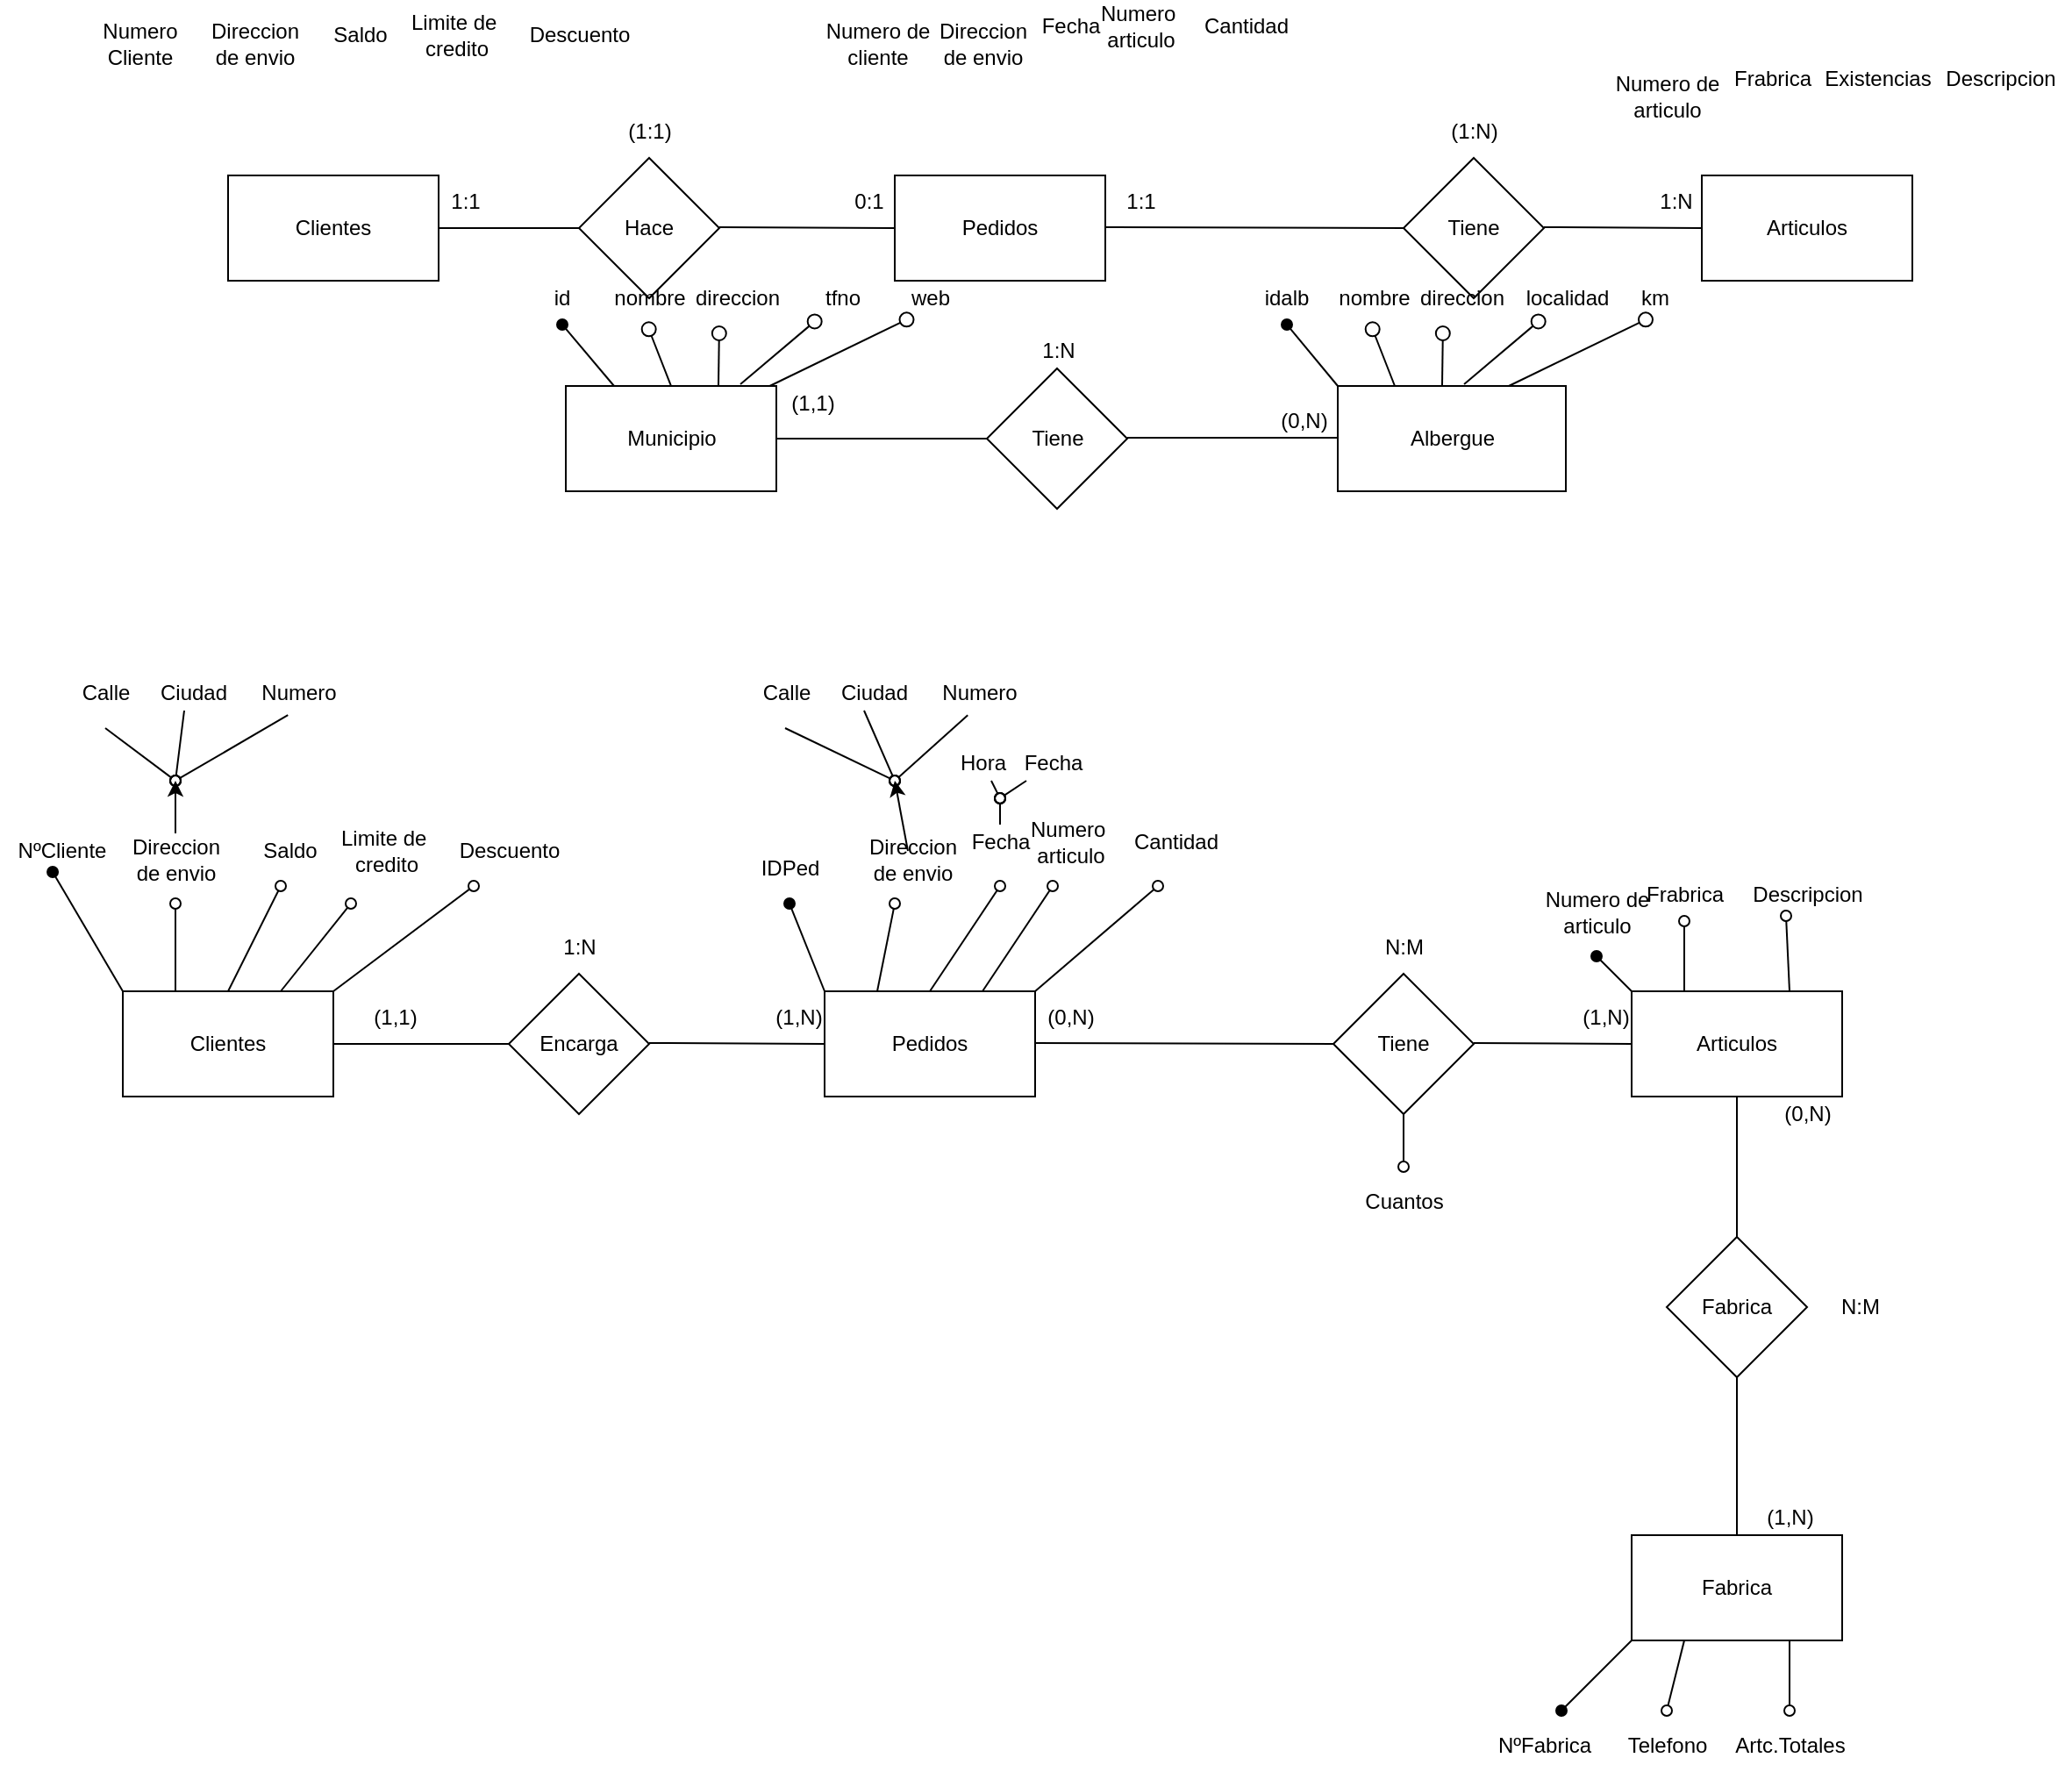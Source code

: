 <mxfile version="19.0.2" type="device"><diagram id="R2lEEEUBdFMjLlhIrx00" name="Page-1"><mxGraphModel dx="2035" dy="721" grid="1" gridSize="10" guides="1" tooltips="1" connect="1" arrows="1" fold="1" page="1" pageScale="1" pageWidth="850" pageHeight="1100" math="0" shadow="0" extFonts="Permanent Marker^https://fonts.googleapis.com/css?family=Permanent+Marker"><root><mxCell id="0"/><mxCell id="1" parent="0"/><mxCell id="CLUDaY6vjubGOetR0Ruy-1" value="Clientes" style="rounded=0;whiteSpace=wrap;html=1;" parent="1" vertex="1"><mxGeometry x="-380" y="115" width="120" height="60" as="geometry"/></mxCell><mxCell id="CLUDaY6vjubGOetR0Ruy-3" value="Articulos" style="rounded=0;whiteSpace=wrap;html=1;" parent="1" vertex="1"><mxGeometry x="460" y="115" width="120" height="60" as="geometry"/></mxCell><mxCell id="CLUDaY6vjubGOetR0Ruy-4" value="Pedidos" style="rounded=0;whiteSpace=wrap;html=1;" parent="1" vertex="1"><mxGeometry y="115" width="120" height="60" as="geometry"/></mxCell><mxCell id="CLUDaY6vjubGOetR0Ruy-5" value="Numero Cliente&lt;br&gt;" style="text;html=1;strokeColor=none;fillColor=none;align=center;verticalAlign=middle;whiteSpace=wrap;rounded=0;" parent="1" vertex="1"><mxGeometry x="-460" y="25" width="60" height="30" as="geometry"/></mxCell><mxCell id="CLUDaY6vjubGOetR0Ruy-6" value="Direccion&lt;br&gt;de envio" style="text;html=1;align=center;verticalAlign=middle;resizable=0;points=[];autosize=1;strokeColor=none;fillColor=none;" parent="1" vertex="1"><mxGeometry x="-400" y="25" width="70" height="30" as="geometry"/></mxCell><mxCell id="CLUDaY6vjubGOetR0Ruy-7" value="Saldo" style="text;html=1;align=center;verticalAlign=middle;resizable=0;points=[];autosize=1;strokeColor=none;fillColor=none;" parent="1" vertex="1"><mxGeometry x="-330" y="25" width="50" height="20" as="geometry"/></mxCell><mxCell id="CLUDaY6vjubGOetR0Ruy-10" value="Limite de&amp;nbsp;&lt;br&gt;credito" style="text;html=1;align=center;verticalAlign=middle;resizable=0;points=[];autosize=1;strokeColor=none;fillColor=none;" parent="1" vertex="1"><mxGeometry x="-285" y="20" width="70" height="30" as="geometry"/></mxCell><mxCell id="CLUDaY6vjubGOetR0Ruy-11" value="Descuento" style="text;html=1;align=center;verticalAlign=middle;resizable=0;points=[];autosize=1;strokeColor=none;fillColor=none;" parent="1" vertex="1"><mxGeometry x="-215" y="25" width="70" height="20" as="geometry"/></mxCell><mxCell id="CLUDaY6vjubGOetR0Ruy-12" value="Numero de&lt;br&gt;articulo" style="text;html=1;align=center;verticalAlign=middle;resizable=0;points=[];autosize=1;strokeColor=none;fillColor=none;" parent="1" vertex="1"><mxGeometry x="405" y="55" width="70" height="30" as="geometry"/></mxCell><mxCell id="CLUDaY6vjubGOetR0Ruy-13" value="Frabrica" style="text;html=1;align=center;verticalAlign=middle;resizable=0;points=[];autosize=1;strokeColor=none;fillColor=none;" parent="1" vertex="1"><mxGeometry x="470" y="50" width="60" height="20" as="geometry"/></mxCell><mxCell id="CLUDaY6vjubGOetR0Ruy-14" value="Existencias" style="text;html=1;align=center;verticalAlign=middle;resizable=0;points=[];autosize=1;strokeColor=none;fillColor=none;" parent="1" vertex="1"><mxGeometry x="520" y="50" width="80" height="20" as="geometry"/></mxCell><mxCell id="CLUDaY6vjubGOetR0Ruy-15" value="Descripcion" style="text;html=1;align=center;verticalAlign=middle;resizable=0;points=[];autosize=1;strokeColor=none;fillColor=none;" parent="1" vertex="1"><mxGeometry x="590" y="50" width="80" height="20" as="geometry"/></mxCell><mxCell id="CLUDaY6vjubGOetR0Ruy-16" value="Numero de&lt;br&gt;cliente" style="text;html=1;align=center;verticalAlign=middle;resizable=0;points=[];autosize=1;strokeColor=none;fillColor=none;" parent="1" vertex="1"><mxGeometry x="-45" y="25" width="70" height="30" as="geometry"/></mxCell><mxCell id="CLUDaY6vjubGOetR0Ruy-17" value="Direccion&lt;br&gt;de envio" style="text;html=1;align=center;verticalAlign=middle;resizable=0;points=[];autosize=1;strokeColor=none;fillColor=none;" parent="1" vertex="1"><mxGeometry x="15" y="25" width="70" height="30" as="geometry"/></mxCell><mxCell id="CLUDaY6vjubGOetR0Ruy-18" value="Fecha" style="text;html=1;align=center;verticalAlign=middle;resizable=0;points=[];autosize=1;strokeColor=none;fillColor=none;" parent="1" vertex="1"><mxGeometry x="75" y="20" width="50" height="20" as="geometry"/></mxCell><mxCell id="CLUDaY6vjubGOetR0Ruy-19" value="Numero&amp;nbsp;&lt;br&gt;articulo" style="text;html=1;align=center;verticalAlign=middle;resizable=0;points=[];autosize=1;strokeColor=none;fillColor=none;" parent="1" vertex="1"><mxGeometry x="110" y="15" width="60" height="30" as="geometry"/></mxCell><mxCell id="CLUDaY6vjubGOetR0Ruy-20" value="Cantidad" style="text;html=1;align=center;verticalAlign=middle;resizable=0;points=[];autosize=1;strokeColor=none;fillColor=none;" parent="1" vertex="1"><mxGeometry x="170" y="20" width="60" height="20" as="geometry"/></mxCell><mxCell id="CLUDaY6vjubGOetR0Ruy-21" value="Hace" style="rhombus;whiteSpace=wrap;html=1;" parent="1" vertex="1"><mxGeometry x="-180" y="105" width="80" height="80" as="geometry"/></mxCell><mxCell id="CLUDaY6vjubGOetR0Ruy-22" value="Tiene" style="rhombus;whiteSpace=wrap;html=1;" parent="1" vertex="1"><mxGeometry x="290" y="105" width="80" height="80" as="geometry"/></mxCell><mxCell id="CLUDaY6vjubGOetR0Ruy-24" value="" style="endArrow=none;html=1;rounded=0;entryX=0;entryY=0.5;entryDx=0;entryDy=0;exitX=1;exitY=0.5;exitDx=0;exitDy=0;" parent="1" source="CLUDaY6vjubGOetR0Ruy-1" target="CLUDaY6vjubGOetR0Ruy-21" edge="1"><mxGeometry width="50" height="50" relative="1" as="geometry"><mxPoint x="-260" y="150" as="sourcePoint"/><mxPoint x="-210" y="100" as="targetPoint"/></mxGeometry></mxCell><mxCell id="CLUDaY6vjubGOetR0Ruy-25" value="" style="endArrow=none;html=1;rounded=0;entryX=0;entryY=0.5;entryDx=0;entryDy=0;exitX=1;exitY=0.5;exitDx=0;exitDy=0;" parent="1" target="CLUDaY6vjubGOetR0Ruy-4" edge="1"><mxGeometry width="50" height="50" relative="1" as="geometry"><mxPoint x="-100" y="144.5" as="sourcePoint"/><mxPoint x="-20" y="144.5" as="targetPoint"/></mxGeometry></mxCell><mxCell id="CLUDaY6vjubGOetR0Ruy-26" value="" style="endArrow=none;html=1;rounded=0;entryX=0;entryY=0.5;entryDx=0;entryDy=0;exitX=1;exitY=0.5;exitDx=0;exitDy=0;" parent="1" target="CLUDaY6vjubGOetR0Ruy-22" edge="1"><mxGeometry width="50" height="50" relative="1" as="geometry"><mxPoint x="120" y="144.5" as="sourcePoint"/><mxPoint x="200" y="144.5" as="targetPoint"/></mxGeometry></mxCell><mxCell id="CLUDaY6vjubGOetR0Ruy-27" value="" style="endArrow=none;html=1;rounded=0;entryX=0;entryY=0.5;entryDx=0;entryDy=0;exitX=1;exitY=0.5;exitDx=0;exitDy=0;" parent="1" target="CLUDaY6vjubGOetR0Ruy-3" edge="1"><mxGeometry width="50" height="50" relative="1" as="geometry"><mxPoint x="370" y="144.5" as="sourcePoint"/><mxPoint x="450" y="144.5" as="targetPoint"/></mxGeometry></mxCell><mxCell id="CLUDaY6vjubGOetR0Ruy-29" value="0:1" style="text;html=1;align=center;verticalAlign=middle;resizable=0;points=[];autosize=1;strokeColor=none;fillColor=none;" parent="1" vertex="1"><mxGeometry x="-30" y="120" width="30" height="20" as="geometry"/></mxCell><mxCell id="CLUDaY6vjubGOetR0Ruy-30" value="1:1" style="text;html=1;align=center;verticalAlign=middle;resizable=0;points=[];autosize=1;strokeColor=none;fillColor=none;" parent="1" vertex="1"><mxGeometry x="-260" y="120" width="30" height="20" as="geometry"/></mxCell><mxCell id="CLUDaY6vjubGOetR0Ruy-31" value="1:N" style="text;html=1;align=center;verticalAlign=middle;resizable=0;points=[];autosize=1;strokeColor=none;fillColor=none;" parent="1" vertex="1"><mxGeometry x="430" y="120" width="30" height="20" as="geometry"/></mxCell><mxCell id="CLUDaY6vjubGOetR0Ruy-32" value="1:1" style="text;html=1;align=center;verticalAlign=middle;resizable=0;points=[];autosize=1;strokeColor=none;fillColor=none;" parent="1" vertex="1"><mxGeometry x="125" y="120" width="30" height="20" as="geometry"/></mxCell><mxCell id="CLUDaY6vjubGOetR0Ruy-33" value="(1:1)" style="text;html=1;align=center;verticalAlign=middle;resizable=0;points=[];autosize=1;strokeColor=none;fillColor=none;" parent="1" vertex="1"><mxGeometry x="-160" y="80" width="40" height="20" as="geometry"/></mxCell><mxCell id="CLUDaY6vjubGOetR0Ruy-34" value="(1:N)" style="text;html=1;align=center;verticalAlign=middle;resizable=0;points=[];autosize=1;strokeColor=none;fillColor=none;" parent="1" vertex="1"><mxGeometry x="310" y="80" width="40" height="20" as="geometry"/></mxCell><mxCell id="CLUDaY6vjubGOetR0Ruy-44" style="rounded=0;orthogonalLoop=1;jettySize=auto;html=1;exitX=0;exitY=0;exitDx=0;exitDy=0;entryX=0.525;entryY=1.25;entryDx=0;entryDy=0;entryPerimeter=0;endArrow=oval;endFill=1;" parent="1" source="CLUDaY6vjubGOetR0Ruy-35" target="CLUDaY6vjubGOetR0Ruy-36" edge="1"><mxGeometry relative="1" as="geometry"/></mxCell><mxCell id="CLUDaY6vjubGOetR0Ruy-45" style="edgeStyle=none;rounded=0;orthogonalLoop=1;jettySize=auto;html=1;exitX=0.25;exitY=0;exitDx=0;exitDy=0;entryX=0.467;entryY=1.15;entryDx=0;entryDy=0;entryPerimeter=0;endArrow=circle;endFill=0;endSize=3;" parent="1" source="CLUDaY6vjubGOetR0Ruy-35" target="CLUDaY6vjubGOetR0Ruy-37" edge="1"><mxGeometry relative="1" as="geometry"/></mxCell><mxCell id="CLUDaY6vjubGOetR0Ruy-35" value="Albergue" style="rounded=0;whiteSpace=wrap;html=1;" parent="1" vertex="1"><mxGeometry x="252.5" y="235" width="130" height="60" as="geometry"/></mxCell><mxCell id="CLUDaY6vjubGOetR0Ruy-36" value="idalb" style="text;html=1;align=center;verticalAlign=middle;resizable=0;points=[];autosize=1;strokeColor=none;fillColor=none;" parent="1" vertex="1"><mxGeometry x="202.5" y="175" width="40" height="20" as="geometry"/></mxCell><mxCell id="CLUDaY6vjubGOetR0Ruy-37" value="nombre" style="text;html=1;align=center;verticalAlign=middle;resizable=0;points=[];autosize=1;strokeColor=none;fillColor=none;" parent="1" vertex="1"><mxGeometry x="242.5" y="175" width="60" height="20" as="geometry"/></mxCell><mxCell id="CLUDaY6vjubGOetR0Ruy-38" value="direccion" style="text;html=1;align=center;verticalAlign=middle;resizable=0;points=[];autosize=1;strokeColor=none;fillColor=none;" parent="1" vertex="1"><mxGeometry x="292.5" y="175" width="60" height="20" as="geometry"/></mxCell><mxCell id="CLUDaY6vjubGOetR0Ruy-39" value="localidad" style="text;html=1;align=center;verticalAlign=middle;resizable=0;points=[];autosize=1;strokeColor=none;fillColor=none;" parent="1" vertex="1"><mxGeometry x="352.5" y="175" width="60" height="20" as="geometry"/></mxCell><mxCell id="CLUDaY6vjubGOetR0Ruy-40" value="km" style="text;html=1;align=center;verticalAlign=middle;resizable=0;points=[];autosize=1;strokeColor=none;fillColor=none;" parent="1" vertex="1"><mxGeometry x="417.5" y="175" width="30" height="20" as="geometry"/></mxCell><mxCell id="CLUDaY6vjubGOetR0Ruy-46" style="edgeStyle=none;rounded=0;orthogonalLoop=1;jettySize=auto;html=1;entryX=0.333;entryY=1.25;entryDx=0;entryDy=0;entryPerimeter=0;endArrow=circle;endFill=0;endSize=3;" parent="1" target="CLUDaY6vjubGOetR0Ruy-38" edge="1"><mxGeometry relative="1" as="geometry"><mxPoint x="312" y="235" as="sourcePoint"/><mxPoint x="280.52" y="208" as="targetPoint"/></mxGeometry></mxCell><mxCell id="CLUDaY6vjubGOetR0Ruy-47" style="edgeStyle=none;rounded=0;orthogonalLoop=1;jettySize=auto;html=1;exitX=0.554;exitY=-0.017;exitDx=0;exitDy=0;endArrow=circle;endFill=0;endSize=3;exitPerimeter=0;" parent="1" source="CLUDaY6vjubGOetR0Ruy-35" target="CLUDaY6vjubGOetR0Ruy-39" edge="1"><mxGeometry relative="1" as="geometry"><mxPoint x="315" y="265" as="sourcePoint"/><mxPoint x="290.52" y="218" as="targetPoint"/><Array as="points"/></mxGeometry></mxCell><mxCell id="CLUDaY6vjubGOetR0Ruy-48" style="edgeStyle=none;rounded=0;orthogonalLoop=1;jettySize=auto;html=1;exitX=0.75;exitY=0;exitDx=0;exitDy=0;entryX=0.467;entryY=1.15;entryDx=0;entryDy=0;entryPerimeter=0;endArrow=circle;endFill=0;endSize=3;" parent="1" source="CLUDaY6vjubGOetR0Ruy-35" edge="1"><mxGeometry relative="1" as="geometry"><mxPoint x="456.98" y="242" as="sourcePoint"/><mxPoint x="432.5" y="195" as="targetPoint"/></mxGeometry></mxCell><mxCell id="CLUDaY6vjubGOetR0Ruy-49" value="Municipio" style="rounded=0;whiteSpace=wrap;html=1;" parent="1" vertex="1"><mxGeometry x="-187.5" y="235" width="120" height="60" as="geometry"/></mxCell><mxCell id="CLUDaY6vjubGOetR0Ruy-50" value="Tiene" style="rhombus;whiteSpace=wrap;html=1;" parent="1" vertex="1"><mxGeometry x="52.5" y="225" width="80" height="80" as="geometry"/></mxCell><mxCell id="CLUDaY6vjubGOetR0Ruy-51" value="" style="endArrow=none;html=1;rounded=0;endSize=3;entryX=0;entryY=0.5;entryDx=0;entryDy=0;" parent="1" target="CLUDaY6vjubGOetR0Ruy-50" edge="1"><mxGeometry width="50" height="50" relative="1" as="geometry"><mxPoint x="-67.5" y="265" as="sourcePoint"/><mxPoint x="-17.5" y="215" as="targetPoint"/></mxGeometry></mxCell><mxCell id="CLUDaY6vjubGOetR0Ruy-52" value="" style="endArrow=none;html=1;rounded=0;endSize=3;entryX=0;entryY=0.5;entryDx=0;entryDy=0;" parent="1" edge="1"><mxGeometry width="50" height="50" relative="1" as="geometry"><mxPoint x="132.5" y="264.5" as="sourcePoint"/><mxPoint x="252.5" y="264.5" as="targetPoint"/></mxGeometry></mxCell><mxCell id="CLUDaY6vjubGOetR0Ruy-53" value="(1,1)" style="text;html=1;align=center;verticalAlign=middle;resizable=0;points=[];autosize=1;strokeColor=none;fillColor=none;" parent="1" vertex="1"><mxGeometry x="-67.5" y="235" width="40" height="20" as="geometry"/></mxCell><mxCell id="CLUDaY6vjubGOetR0Ruy-54" value="(0,N)" style="text;html=1;align=center;verticalAlign=middle;resizable=0;points=[];autosize=1;strokeColor=none;fillColor=none;" parent="1" vertex="1"><mxGeometry x="212.5" y="245" width="40" height="20" as="geometry"/></mxCell><mxCell id="CLUDaY6vjubGOetR0Ruy-55" value="1:N" style="text;html=1;align=center;verticalAlign=middle;resizable=0;points=[];autosize=1;strokeColor=none;fillColor=none;" parent="1" vertex="1"><mxGeometry x="77.5" y="205" width="30" height="20" as="geometry"/></mxCell><mxCell id="CLUDaY6vjubGOetR0Ruy-56" style="rounded=0;orthogonalLoop=1;jettySize=auto;html=1;exitX=0;exitY=0;exitDx=0;exitDy=0;entryX=0.525;entryY=1.25;entryDx=0;entryDy=0;entryPerimeter=0;endArrow=oval;endFill=1;" parent="1" target="CLUDaY6vjubGOetR0Ruy-58" edge="1"><mxGeometry relative="1" as="geometry"><mxPoint x="-160" y="235" as="sourcePoint"/></mxGeometry></mxCell><mxCell id="CLUDaY6vjubGOetR0Ruy-57" style="edgeStyle=none;rounded=0;orthogonalLoop=1;jettySize=auto;html=1;exitX=0.25;exitY=0;exitDx=0;exitDy=0;entryX=0.467;entryY=1.15;entryDx=0;entryDy=0;entryPerimeter=0;endArrow=circle;endFill=0;endSize=3;" parent="1" target="CLUDaY6vjubGOetR0Ruy-59" edge="1"><mxGeometry relative="1" as="geometry"><mxPoint x="-127.5" y="235" as="sourcePoint"/></mxGeometry></mxCell><mxCell id="CLUDaY6vjubGOetR0Ruy-58" value="id" style="text;html=1;align=center;verticalAlign=middle;resizable=0;points=[];autosize=1;strokeColor=none;fillColor=none;" parent="1" vertex="1"><mxGeometry x="-200" y="175" width="20" height="20" as="geometry"/></mxCell><mxCell id="CLUDaY6vjubGOetR0Ruy-59" value="nombre" style="text;html=1;align=center;verticalAlign=middle;resizable=0;points=[];autosize=1;strokeColor=none;fillColor=none;" parent="1" vertex="1"><mxGeometry x="-170" y="175" width="60" height="20" as="geometry"/></mxCell><mxCell id="CLUDaY6vjubGOetR0Ruy-60" value="direccion" style="text;html=1;align=center;verticalAlign=middle;resizable=0;points=[];autosize=1;strokeColor=none;fillColor=none;" parent="1" vertex="1"><mxGeometry x="-120" y="175" width="60" height="20" as="geometry"/></mxCell><mxCell id="CLUDaY6vjubGOetR0Ruy-61" value="tfno" style="text;html=1;align=center;verticalAlign=middle;resizable=0;points=[];autosize=1;strokeColor=none;fillColor=none;" parent="1" vertex="1"><mxGeometry x="-50" y="175" width="40" height="20" as="geometry"/></mxCell><mxCell id="CLUDaY6vjubGOetR0Ruy-62" value="web" style="text;html=1;align=center;verticalAlign=middle;resizable=0;points=[];autosize=1;strokeColor=none;fillColor=none;" parent="1" vertex="1"><mxGeometry y="175" width="40" height="20" as="geometry"/></mxCell><mxCell id="CLUDaY6vjubGOetR0Ruy-63" style="edgeStyle=none;rounded=0;orthogonalLoop=1;jettySize=auto;html=1;entryX=0.333;entryY=1.25;entryDx=0;entryDy=0;entryPerimeter=0;endArrow=circle;endFill=0;endSize=3;" parent="1" target="CLUDaY6vjubGOetR0Ruy-60" edge="1"><mxGeometry relative="1" as="geometry"><mxPoint x="-100.5" y="235" as="sourcePoint"/><mxPoint x="-131.98" y="208" as="targetPoint"/></mxGeometry></mxCell><mxCell id="CLUDaY6vjubGOetR0Ruy-64" style="edgeStyle=none;rounded=0;orthogonalLoop=1;jettySize=auto;html=1;exitX=0.554;exitY=-0.017;exitDx=0;exitDy=0;endArrow=circle;endFill=0;endSize=3;exitPerimeter=0;" parent="1" target="CLUDaY6vjubGOetR0Ruy-61" edge="1"><mxGeometry relative="1" as="geometry"><mxPoint x="-87.98" y="233.98" as="sourcePoint"/><mxPoint x="-121.98" y="218" as="targetPoint"/><Array as="points"/></mxGeometry></mxCell><mxCell id="CLUDaY6vjubGOetR0Ruy-65" style="edgeStyle=none;rounded=0;orthogonalLoop=1;jettySize=auto;html=1;exitX=0.75;exitY=0;exitDx=0;exitDy=0;entryX=0.467;entryY=1.15;entryDx=0;entryDy=0;entryPerimeter=0;endArrow=circle;endFill=0;endSize=3;" parent="1" edge="1"><mxGeometry relative="1" as="geometry"><mxPoint x="-71.25" y="235" as="sourcePoint"/><mxPoint x="11.25" y="195" as="targetPoint"/></mxGeometry></mxCell><mxCell id="JubL9_KMRuXyBK4gEiq5-58" style="rounded=0;orthogonalLoop=1;jettySize=auto;html=1;exitX=0;exitY=0;exitDx=0;exitDy=0;entryX=0.429;entryY=1.1;entryDx=0;entryDy=0;entryPerimeter=0;endArrow=oval;endFill=1;" edge="1" parent="1" source="JubL9_KMRuXyBK4gEiq5-29" target="JubL9_KMRuXyBK4gEiq5-56"><mxGeometry relative="1" as="geometry"/></mxCell><mxCell id="JubL9_KMRuXyBK4gEiq5-60" style="edgeStyle=none;rounded=0;orthogonalLoop=1;jettySize=auto;html=1;exitX=0.25;exitY=0;exitDx=0;exitDy=0;endArrow=oval;endFill=0;" edge="1" parent="1" source="JubL9_KMRuXyBK4gEiq5-29"><mxGeometry relative="1" as="geometry"><mxPoint x="-410" y="530" as="targetPoint"/></mxGeometry></mxCell><mxCell id="JubL9_KMRuXyBK4gEiq5-62" style="edgeStyle=none;rounded=0;orthogonalLoop=1;jettySize=auto;html=1;endArrow=oval;endFill=0;exitX=0.5;exitY=0;exitDx=0;exitDy=0;" edge="1" parent="1" source="JubL9_KMRuXyBK4gEiq5-29"><mxGeometry relative="1" as="geometry"><mxPoint x="-350" y="520" as="targetPoint"/><mxPoint x="-380" y="570" as="sourcePoint"/></mxGeometry></mxCell><mxCell id="JubL9_KMRuXyBK4gEiq5-64" style="edgeStyle=none;rounded=0;orthogonalLoop=1;jettySize=auto;html=1;exitX=0.75;exitY=0;exitDx=0;exitDy=0;endArrow=oval;endFill=0;" edge="1" parent="1" source="JubL9_KMRuXyBK4gEiq5-29"><mxGeometry relative="1" as="geometry"><mxPoint x="-310" y="530" as="targetPoint"/></mxGeometry></mxCell><mxCell id="JubL9_KMRuXyBK4gEiq5-65" style="edgeStyle=none;rounded=0;orthogonalLoop=1;jettySize=auto;html=1;exitX=1;exitY=0;exitDx=0;exitDy=0;endArrow=oval;endFill=0;" edge="1" parent="1" source="JubL9_KMRuXyBK4gEiq5-29"><mxGeometry relative="1" as="geometry"><mxPoint x="-240" y="520" as="targetPoint"/></mxGeometry></mxCell><mxCell id="JubL9_KMRuXyBK4gEiq5-29" value="Clientes" style="rounded=0;whiteSpace=wrap;html=1;" vertex="1" parent="1"><mxGeometry x="-440" y="580" width="120" height="60" as="geometry"/></mxCell><mxCell id="JubL9_KMRuXyBK4gEiq5-71" style="edgeStyle=none;rounded=0;orthogonalLoop=1;jettySize=auto;html=1;exitX=0.25;exitY=0;exitDx=0;exitDy=0;endArrow=oval;endFill=0;" edge="1" parent="1" source="JubL9_KMRuXyBK4gEiq5-30"><mxGeometry relative="1" as="geometry"><mxPoint x="450" y="540" as="targetPoint"/></mxGeometry></mxCell><mxCell id="JubL9_KMRuXyBK4gEiq5-72" style="edgeStyle=none;rounded=0;orthogonalLoop=1;jettySize=auto;html=1;exitX=0.75;exitY=0;exitDx=0;exitDy=0;endArrow=oval;endFill=0;entryX=0.35;entryY=1.1;entryDx=0;entryDy=0;entryPerimeter=0;" edge="1" parent="1" source="JubL9_KMRuXyBK4gEiq5-30" target="JubL9_KMRuXyBK4gEiq5-38"><mxGeometry relative="1" as="geometry"><mxPoint x="510" y="550" as="targetPoint"/></mxGeometry></mxCell><mxCell id="JubL9_KMRuXyBK4gEiq5-73" style="edgeStyle=none;rounded=0;orthogonalLoop=1;jettySize=auto;html=1;exitX=0;exitY=0;exitDx=0;exitDy=0;endArrow=oval;endFill=1;" edge="1" parent="1" source="JubL9_KMRuXyBK4gEiq5-30"><mxGeometry relative="1" as="geometry"><mxPoint x="400" y="560" as="targetPoint"/></mxGeometry></mxCell><mxCell id="JubL9_KMRuXyBK4gEiq5-30" value="Articulos" style="rounded=0;whiteSpace=wrap;html=1;" vertex="1" parent="1"><mxGeometry x="420" y="580" width="120" height="60" as="geometry"/></mxCell><mxCell id="JubL9_KMRuXyBK4gEiq5-67" style="edgeStyle=none;rounded=0;orthogonalLoop=1;jettySize=auto;html=1;exitX=0.25;exitY=0;exitDx=0;exitDy=0;endArrow=oval;endFill=0;" edge="1" parent="1" source="JubL9_KMRuXyBK4gEiq5-31"><mxGeometry relative="1" as="geometry"><mxPoint y="530" as="targetPoint"/></mxGeometry></mxCell><mxCell id="JubL9_KMRuXyBK4gEiq5-68" style="edgeStyle=none;rounded=0;orthogonalLoop=1;jettySize=auto;html=1;exitX=0.5;exitY=0;exitDx=0;exitDy=0;endArrow=oval;endFill=0;" edge="1" parent="1" source="JubL9_KMRuXyBK4gEiq5-31"><mxGeometry relative="1" as="geometry"><mxPoint x="60" y="520" as="targetPoint"/></mxGeometry></mxCell><mxCell id="JubL9_KMRuXyBK4gEiq5-69" style="edgeStyle=none;rounded=0;orthogonalLoop=1;jettySize=auto;html=1;exitX=0.75;exitY=0;exitDx=0;exitDy=0;endArrow=oval;endFill=0;" edge="1" parent="1" source="JubL9_KMRuXyBK4gEiq5-31"><mxGeometry relative="1" as="geometry"><mxPoint x="90" y="520" as="targetPoint"/></mxGeometry></mxCell><mxCell id="JubL9_KMRuXyBK4gEiq5-70" style="edgeStyle=none;rounded=0;orthogonalLoop=1;jettySize=auto;html=1;exitX=1;exitY=0;exitDx=0;exitDy=0;endArrow=oval;endFill=0;" edge="1" parent="1" source="JubL9_KMRuXyBK4gEiq5-31"><mxGeometry relative="1" as="geometry"><mxPoint x="150" y="520" as="targetPoint"/></mxGeometry></mxCell><mxCell id="JubL9_KMRuXyBK4gEiq5-118" style="edgeStyle=none;rounded=0;orthogonalLoop=1;jettySize=auto;html=1;exitX=0;exitY=0;exitDx=0;exitDy=0;startArrow=none;startFill=0;endArrow=oval;endFill=1;" edge="1" parent="1" source="JubL9_KMRuXyBK4gEiq5-31"><mxGeometry relative="1" as="geometry"><mxPoint x="-60" y="530" as="targetPoint"/></mxGeometry></mxCell><mxCell id="JubL9_KMRuXyBK4gEiq5-31" value="Pedidos" style="rounded=0;whiteSpace=wrap;html=1;" vertex="1" parent="1"><mxGeometry x="-40" y="580" width="120" height="60" as="geometry"/></mxCell><mxCell id="JubL9_KMRuXyBK4gEiq5-77" style="edgeStyle=none;rounded=0;orthogonalLoop=1;jettySize=auto;html=1;endArrow=classic;endFill=1;" edge="1" parent="1" source="JubL9_KMRuXyBK4gEiq5-32"><mxGeometry relative="1" as="geometry"><mxPoint x="-410" y="460" as="targetPoint"/></mxGeometry></mxCell><mxCell id="JubL9_KMRuXyBK4gEiq5-32" value="Direccion&lt;br&gt;de envio" style="text;html=1;align=center;verticalAlign=middle;resizable=0;points=[];autosize=1;strokeColor=none;fillColor=none;" vertex="1" parent="1"><mxGeometry x="-445" y="490" width="70" height="30" as="geometry"/></mxCell><mxCell id="JubL9_KMRuXyBK4gEiq5-33" value="Saldo" style="text;html=1;align=center;verticalAlign=middle;resizable=0;points=[];autosize=1;strokeColor=none;fillColor=none;" vertex="1" parent="1"><mxGeometry x="-370" y="490" width="50" height="20" as="geometry"/></mxCell><mxCell id="JubL9_KMRuXyBK4gEiq5-34" value="Limite de&amp;nbsp;&lt;br&gt;credito" style="text;html=1;align=center;verticalAlign=middle;resizable=0;points=[];autosize=1;strokeColor=none;fillColor=none;" vertex="1" parent="1"><mxGeometry x="-325" y="485" width="70" height="30" as="geometry"/></mxCell><mxCell id="JubL9_KMRuXyBK4gEiq5-35" value="Descuento" style="text;html=1;align=center;verticalAlign=middle;resizable=0;points=[];autosize=1;strokeColor=none;fillColor=none;" vertex="1" parent="1"><mxGeometry x="-255" y="490" width="70" height="20" as="geometry"/></mxCell><mxCell id="JubL9_KMRuXyBK4gEiq5-36" value="Numero de&lt;br&gt;articulo" style="text;html=1;align=center;verticalAlign=middle;resizable=0;points=[];autosize=1;strokeColor=none;fillColor=none;" vertex="1" parent="1"><mxGeometry x="365" y="520" width="70" height="30" as="geometry"/></mxCell><mxCell id="JubL9_KMRuXyBK4gEiq5-37" value="Frabrica" style="text;html=1;align=center;verticalAlign=middle;resizable=0;points=[];autosize=1;strokeColor=none;fillColor=none;" vertex="1" parent="1"><mxGeometry x="420" y="515" width="60" height="20" as="geometry"/></mxCell><mxCell id="JubL9_KMRuXyBK4gEiq5-38" value="Descripcion" style="text;html=1;align=center;verticalAlign=middle;resizable=0;points=[];autosize=1;strokeColor=none;fillColor=none;" vertex="1" parent="1"><mxGeometry x="480" y="515" width="80" height="20" as="geometry"/></mxCell><mxCell id="JubL9_KMRuXyBK4gEiq5-40" value="Direccion&lt;br&gt;de envio" style="text;html=1;align=center;verticalAlign=middle;resizable=0;points=[];autosize=1;strokeColor=none;fillColor=none;" vertex="1" parent="1"><mxGeometry x="-25" y="490" width="70" height="30" as="geometry"/></mxCell><mxCell id="JubL9_KMRuXyBK4gEiq5-111" style="edgeStyle=none;rounded=0;orthogonalLoop=1;jettySize=auto;html=1;startArrow=none;startFill=0;endArrow=oval;endFill=0;" edge="1" parent="1" source="JubL9_KMRuXyBK4gEiq5-41"><mxGeometry relative="1" as="geometry"><mxPoint x="60" y="470" as="targetPoint"/></mxGeometry></mxCell><mxCell id="JubL9_KMRuXyBK4gEiq5-41" value="Fecha" style="text;html=1;align=center;verticalAlign=middle;resizable=0;points=[];autosize=1;strokeColor=none;fillColor=none;" vertex="1" parent="1"><mxGeometry x="35" y="485" width="50" height="20" as="geometry"/></mxCell><mxCell id="JubL9_KMRuXyBK4gEiq5-42" value="Numero&amp;nbsp;&lt;br&gt;articulo" style="text;html=1;align=center;verticalAlign=middle;resizable=0;points=[];autosize=1;strokeColor=none;fillColor=none;" vertex="1" parent="1"><mxGeometry x="70" y="480" width="60" height="30" as="geometry"/></mxCell><mxCell id="JubL9_KMRuXyBK4gEiq5-43" value="Cantidad" style="text;html=1;align=center;verticalAlign=middle;resizable=0;points=[];autosize=1;strokeColor=none;fillColor=none;" vertex="1" parent="1"><mxGeometry x="130" y="485" width="60" height="20" as="geometry"/></mxCell><mxCell id="JubL9_KMRuXyBK4gEiq5-44" value="Encarga" style="rhombus;whiteSpace=wrap;html=1;" vertex="1" parent="1"><mxGeometry x="-220" y="570" width="80" height="80" as="geometry"/></mxCell><mxCell id="JubL9_KMRuXyBK4gEiq5-115" style="edgeStyle=none;rounded=0;orthogonalLoop=1;jettySize=auto;html=1;exitX=0.5;exitY=1;exitDx=0;exitDy=0;startArrow=none;startFill=0;endArrow=oval;endFill=0;" edge="1" parent="1" source="JubL9_KMRuXyBK4gEiq5-45"><mxGeometry relative="1" as="geometry"><mxPoint x="290" y="680" as="targetPoint"/></mxGeometry></mxCell><mxCell id="JubL9_KMRuXyBK4gEiq5-45" value="Tiene" style="rhombus;whiteSpace=wrap;html=1;" vertex="1" parent="1"><mxGeometry x="250" y="570" width="80" height="80" as="geometry"/></mxCell><mxCell id="JubL9_KMRuXyBK4gEiq5-46" value="" style="endArrow=none;html=1;rounded=0;entryX=0;entryY=0.5;entryDx=0;entryDy=0;exitX=1;exitY=0.5;exitDx=0;exitDy=0;" edge="1" parent="1" source="JubL9_KMRuXyBK4gEiq5-29" target="JubL9_KMRuXyBK4gEiq5-44"><mxGeometry width="50" height="50" relative="1" as="geometry"><mxPoint x="-300" y="615" as="sourcePoint"/><mxPoint x="-250" y="565" as="targetPoint"/></mxGeometry></mxCell><mxCell id="JubL9_KMRuXyBK4gEiq5-47" value="" style="endArrow=none;html=1;rounded=0;entryX=0;entryY=0.5;entryDx=0;entryDy=0;exitX=1;exitY=0.5;exitDx=0;exitDy=0;" edge="1" parent="1" target="JubL9_KMRuXyBK4gEiq5-31"><mxGeometry width="50" height="50" relative="1" as="geometry"><mxPoint x="-140" y="609.5" as="sourcePoint"/><mxPoint x="-60" y="609.5" as="targetPoint"/></mxGeometry></mxCell><mxCell id="JubL9_KMRuXyBK4gEiq5-48" value="" style="endArrow=none;html=1;rounded=0;entryX=0;entryY=0.5;entryDx=0;entryDy=0;exitX=1;exitY=0.5;exitDx=0;exitDy=0;" edge="1" parent="1" target="JubL9_KMRuXyBK4gEiq5-45"><mxGeometry width="50" height="50" relative="1" as="geometry"><mxPoint x="80" y="609.5" as="sourcePoint"/><mxPoint x="160" y="609.5" as="targetPoint"/></mxGeometry></mxCell><mxCell id="JubL9_KMRuXyBK4gEiq5-49" value="" style="endArrow=none;html=1;rounded=0;entryX=0;entryY=0.5;entryDx=0;entryDy=0;exitX=1;exitY=0.5;exitDx=0;exitDy=0;" edge="1" parent="1" target="JubL9_KMRuXyBK4gEiq5-30"><mxGeometry width="50" height="50" relative="1" as="geometry"><mxPoint x="330" y="609.5" as="sourcePoint"/><mxPoint x="410" y="609.5" as="targetPoint"/></mxGeometry></mxCell><mxCell id="JubL9_KMRuXyBK4gEiq5-50" value="(1,N)" style="text;html=1;align=center;verticalAlign=middle;resizable=0;points=[];autosize=1;strokeColor=none;fillColor=none;" vertex="1" parent="1"><mxGeometry x="-75" y="585" width="40" height="20" as="geometry"/></mxCell><mxCell id="JubL9_KMRuXyBK4gEiq5-51" value="(1,1)" style="text;html=1;align=center;verticalAlign=middle;resizable=0;points=[];autosize=1;strokeColor=none;fillColor=none;" vertex="1" parent="1"><mxGeometry x="-305" y="585" width="40" height="20" as="geometry"/></mxCell><mxCell id="JubL9_KMRuXyBK4gEiq5-52" value="(1,N)" style="text;html=1;align=center;verticalAlign=middle;resizable=0;points=[];autosize=1;strokeColor=none;fillColor=none;" vertex="1" parent="1"><mxGeometry x="385" y="585" width="40" height="20" as="geometry"/></mxCell><mxCell id="JubL9_KMRuXyBK4gEiq5-53" value="(0,N)" style="text;html=1;align=center;verticalAlign=middle;resizable=0;points=[];autosize=1;strokeColor=none;fillColor=none;" vertex="1" parent="1"><mxGeometry x="80" y="585" width="40" height="20" as="geometry"/></mxCell><mxCell id="JubL9_KMRuXyBK4gEiq5-54" value="1:N" style="text;html=1;align=center;verticalAlign=middle;resizable=0;points=[];autosize=1;strokeColor=none;fillColor=none;" vertex="1" parent="1"><mxGeometry x="-195" y="545" width="30" height="20" as="geometry"/></mxCell><mxCell id="JubL9_KMRuXyBK4gEiq5-55" value="N:M" style="text;html=1;align=center;verticalAlign=middle;resizable=0;points=[];autosize=1;strokeColor=none;fillColor=none;" vertex="1" parent="1"><mxGeometry x="270" y="545" width="40" height="20" as="geometry"/></mxCell><mxCell id="JubL9_KMRuXyBK4gEiq5-56" value="NºCliente" style="text;html=1;align=center;verticalAlign=middle;resizable=0;points=[];autosize=1;strokeColor=none;fillColor=none;" vertex="1" parent="1"><mxGeometry x="-510" y="490" width="70" height="20" as="geometry"/></mxCell><mxCell id="JubL9_KMRuXyBK4gEiq5-63" style="edgeStyle=none;rounded=0;orthogonalLoop=1;jettySize=auto;html=1;entryX=0.5;entryY=0;entryDx=0;entryDy=0;endArrow=oval;endFill=0;" edge="1" parent="1" source="JubL9_KMRuXyBK4gEiq5-29" target="JubL9_KMRuXyBK4gEiq5-29"><mxGeometry relative="1" as="geometry"/></mxCell><mxCell id="JubL9_KMRuXyBK4gEiq5-74" value="Calle" style="text;html=1;align=center;verticalAlign=middle;resizable=0;points=[];autosize=1;strokeColor=none;fillColor=none;" vertex="1" parent="1"><mxGeometry x="-470" y="400" width="40" height="20" as="geometry"/></mxCell><mxCell id="JubL9_KMRuXyBK4gEiq5-75" value="Ciudad" style="text;html=1;align=center;verticalAlign=middle;resizable=0;points=[];autosize=1;strokeColor=none;fillColor=none;" vertex="1" parent="1"><mxGeometry x="-425" y="400" width="50" height="20" as="geometry"/></mxCell><mxCell id="JubL9_KMRuXyBK4gEiq5-76" value="Numero" style="text;html=1;align=center;verticalAlign=middle;resizable=0;points=[];autosize=1;strokeColor=none;fillColor=none;" vertex="1" parent="1"><mxGeometry x="-370" y="400" width="60" height="20" as="geometry"/></mxCell><mxCell id="JubL9_KMRuXyBK4gEiq5-81" value="" style="endArrow=none;html=1;rounded=0;startArrow=oval;startFill=0;" edge="1" parent="1"><mxGeometry width="50" height="50" relative="1" as="geometry"><mxPoint x="-410" y="460" as="sourcePoint"/><mxPoint x="-450" y="430" as="targetPoint"/></mxGeometry></mxCell><mxCell id="JubL9_KMRuXyBK4gEiq5-83" value="" style="endArrow=none;html=1;rounded=0;startArrow=oval;startFill=0;" edge="1" parent="1"><mxGeometry width="50" height="50" relative="1" as="geometry"><mxPoint x="-410" y="460" as="sourcePoint"/><mxPoint x="-405" y="420" as="targetPoint"/></mxGeometry></mxCell><mxCell id="JubL9_KMRuXyBK4gEiq5-84" value="" style="endArrow=none;html=1;rounded=0;startArrow=oval;startFill=0;entryX=0.402;entryY=1.129;entryDx=0;entryDy=0;entryPerimeter=0;" edge="1" parent="1" target="JubL9_KMRuXyBK4gEiq5-76"><mxGeometry width="50" height="50" relative="1" as="geometry"><mxPoint x="-410" y="460" as="sourcePoint"/><mxPoint x="-420" y="460" as="targetPoint"/></mxGeometry></mxCell><mxCell id="JubL9_KMRuXyBK4gEiq5-102" style="edgeStyle=none;rounded=0;orthogonalLoop=1;jettySize=auto;html=1;exitX=0;exitY=1;exitDx=0;exitDy=0;startArrow=none;startFill=0;endArrow=oval;endFill=1;" edge="1" parent="1" source="JubL9_KMRuXyBK4gEiq5-88"><mxGeometry relative="1" as="geometry"><mxPoint x="380" y="990" as="targetPoint"/></mxGeometry></mxCell><mxCell id="JubL9_KMRuXyBK4gEiq5-103" style="edgeStyle=none;rounded=0;orthogonalLoop=1;jettySize=auto;html=1;exitX=0.25;exitY=1;exitDx=0;exitDy=0;startArrow=none;startFill=0;endArrow=oval;endFill=0;" edge="1" parent="1" source="JubL9_KMRuXyBK4gEiq5-88"><mxGeometry relative="1" as="geometry"><mxPoint x="440" y="990" as="targetPoint"/></mxGeometry></mxCell><mxCell id="JubL9_KMRuXyBK4gEiq5-104" style="edgeStyle=none;rounded=0;orthogonalLoop=1;jettySize=auto;html=1;exitX=0.75;exitY=1;exitDx=0;exitDy=0;startArrow=none;startFill=0;endArrow=oval;endFill=0;" edge="1" parent="1" source="JubL9_KMRuXyBK4gEiq5-88"><mxGeometry relative="1" as="geometry"><mxPoint x="510" y="990" as="targetPoint"/></mxGeometry></mxCell><mxCell id="JubL9_KMRuXyBK4gEiq5-88" value="Fabrica" style="whiteSpace=wrap;html=1;" vertex="1" parent="1"><mxGeometry x="420" y="890" width="120" height="60" as="geometry"/></mxCell><mxCell id="JubL9_KMRuXyBK4gEiq5-89" value="Fabrica" style="rhombus;whiteSpace=wrap;html=1;" vertex="1" parent="1"><mxGeometry x="440" y="720" width="80" height="80" as="geometry"/></mxCell><mxCell id="JubL9_KMRuXyBK4gEiq5-90" value="" style="endArrow=none;html=1;rounded=0;exitX=0.5;exitY=0;exitDx=0;exitDy=0;" edge="1" parent="1" source="JubL9_KMRuXyBK4gEiq5-89"><mxGeometry width="50" height="50" relative="1" as="geometry"><mxPoint x="430" y="690" as="sourcePoint"/><mxPoint x="480" y="640" as="targetPoint"/></mxGeometry></mxCell><mxCell id="JubL9_KMRuXyBK4gEiq5-91" value="" style="endArrow=none;html=1;rounded=0;exitX=0.5;exitY=0;exitDx=0;exitDy=0;" edge="1" parent="1" source="JubL9_KMRuXyBK4gEiq5-88"><mxGeometry width="50" height="50" relative="1" as="geometry"><mxPoint x="430" y="850" as="sourcePoint"/><mxPoint x="480" y="800" as="targetPoint"/></mxGeometry></mxCell><mxCell id="JubL9_KMRuXyBK4gEiq5-92" value="NºFabrica" style="text;html=1;align=center;verticalAlign=middle;resizable=0;points=[];autosize=1;strokeColor=none;fillColor=none;" vertex="1" parent="1"><mxGeometry x="335" y="1000" width="70" height="20" as="geometry"/></mxCell><mxCell id="JubL9_KMRuXyBK4gEiq5-93" value="Telefono" style="text;html=1;align=center;verticalAlign=middle;resizable=0;points=[];autosize=1;strokeColor=none;fillColor=none;" vertex="1" parent="1"><mxGeometry x="410" y="1000" width="60" height="20" as="geometry"/></mxCell><mxCell id="JubL9_KMRuXyBK4gEiq5-94" value="Artc.Totales" style="text;html=1;align=center;verticalAlign=middle;resizable=0;points=[];autosize=1;strokeColor=none;fillColor=none;" vertex="1" parent="1"><mxGeometry x="470" y="1000" width="80" height="20" as="geometry"/></mxCell><mxCell id="JubL9_KMRuXyBK4gEiq5-95" style="edgeStyle=none;rounded=0;orthogonalLoop=1;jettySize=auto;html=1;endArrow=classic;endFill=1;" edge="1" parent="1"><mxGeometry relative="1" as="geometry"><mxPoint y="460" as="targetPoint"/><mxPoint x="7.5" y="500" as="sourcePoint"/></mxGeometry></mxCell><mxCell id="JubL9_KMRuXyBK4gEiq5-96" value="Calle" style="text;html=1;align=center;verticalAlign=middle;resizable=0;points=[];autosize=1;strokeColor=none;fillColor=none;" vertex="1" parent="1"><mxGeometry x="-82.5" y="400" width="40" height="20" as="geometry"/></mxCell><mxCell id="JubL9_KMRuXyBK4gEiq5-97" value="Ciudad" style="text;html=1;align=center;verticalAlign=middle;resizable=0;points=[];autosize=1;strokeColor=none;fillColor=none;" vertex="1" parent="1"><mxGeometry x="-37.5" y="400" width="50" height="20" as="geometry"/></mxCell><mxCell id="JubL9_KMRuXyBK4gEiq5-98" value="Numero" style="text;html=1;align=center;verticalAlign=middle;resizable=0;points=[];autosize=1;strokeColor=none;fillColor=none;" vertex="1" parent="1"><mxGeometry x="17.5" y="400" width="60" height="20" as="geometry"/></mxCell><mxCell id="JubL9_KMRuXyBK4gEiq5-99" value="" style="endArrow=none;html=1;rounded=0;startArrow=oval;startFill=0;" edge="1" parent="1"><mxGeometry width="50" height="50" relative="1" as="geometry"><mxPoint y="460" as="sourcePoint"/><mxPoint x="-62.5" y="430" as="targetPoint"/></mxGeometry></mxCell><mxCell id="JubL9_KMRuXyBK4gEiq5-100" value="" style="endArrow=none;html=1;rounded=0;startArrow=oval;startFill=0;" edge="1" parent="1"><mxGeometry width="50" height="50" relative="1" as="geometry"><mxPoint y="460" as="sourcePoint"/><mxPoint x="-17.5" y="420" as="targetPoint"/></mxGeometry></mxCell><mxCell id="JubL9_KMRuXyBK4gEiq5-101" value="" style="endArrow=none;html=1;rounded=0;startArrow=oval;startFill=0;entryX=0.402;entryY=1.129;entryDx=0;entryDy=0;entryPerimeter=0;" edge="1" parent="1" target="JubL9_KMRuXyBK4gEiq5-98"><mxGeometry width="50" height="50" relative="1" as="geometry"><mxPoint y="460" as="sourcePoint"/><mxPoint x="-32.5" y="460" as="targetPoint"/></mxGeometry></mxCell><mxCell id="JubL9_KMRuXyBK4gEiq5-105" value="(0,N)" style="text;html=1;align=center;verticalAlign=middle;resizable=0;points=[];autosize=1;strokeColor=none;fillColor=none;" vertex="1" parent="1"><mxGeometry x="500" y="640" width="40" height="20" as="geometry"/></mxCell><mxCell id="JubL9_KMRuXyBK4gEiq5-106" value="(1,N)" style="text;html=1;align=center;verticalAlign=middle;resizable=0;points=[];autosize=1;strokeColor=none;fillColor=none;" vertex="1" parent="1"><mxGeometry x="490" y="870" width="40" height="20" as="geometry"/></mxCell><mxCell id="JubL9_KMRuXyBK4gEiq5-107" value="N:M" style="text;html=1;align=center;verticalAlign=middle;resizable=0;points=[];autosize=1;strokeColor=none;fillColor=none;" vertex="1" parent="1"><mxGeometry x="530" y="750" width="40" height="20" as="geometry"/></mxCell><mxCell id="JubL9_KMRuXyBK4gEiq5-113" style="edgeStyle=none;rounded=0;orthogonalLoop=1;jettySize=auto;html=1;startArrow=none;startFill=0;endArrow=oval;endFill=0;" edge="1" parent="1" source="JubL9_KMRuXyBK4gEiq5-109"><mxGeometry relative="1" as="geometry"><mxPoint x="60" y="470" as="targetPoint"/></mxGeometry></mxCell><mxCell id="JubL9_KMRuXyBK4gEiq5-109" value="Hora" style="text;html=1;align=center;verticalAlign=middle;resizable=0;points=[];autosize=1;strokeColor=none;fillColor=none;" vertex="1" parent="1"><mxGeometry x="30" y="440" width="40" height="20" as="geometry"/></mxCell><mxCell id="JubL9_KMRuXyBK4gEiq5-112" style="edgeStyle=none;rounded=0;orthogonalLoop=1;jettySize=auto;html=1;startArrow=none;startFill=0;endArrow=oval;endFill=0;" edge="1" parent="1" source="JubL9_KMRuXyBK4gEiq5-110"><mxGeometry relative="1" as="geometry"><mxPoint x="60" y="470" as="targetPoint"/></mxGeometry></mxCell><mxCell id="JubL9_KMRuXyBK4gEiq5-110" value="Fecha" style="text;html=1;align=center;verticalAlign=middle;resizable=0;points=[];autosize=1;strokeColor=none;fillColor=none;" vertex="1" parent="1"><mxGeometry x="65" y="440" width="50" height="20" as="geometry"/></mxCell><mxCell id="JubL9_KMRuXyBK4gEiq5-116" value="Cuantos" style="text;html=1;align=center;verticalAlign=middle;resizable=0;points=[];autosize=1;strokeColor=none;fillColor=none;" vertex="1" parent="1"><mxGeometry x="260" y="690" width="60" height="20" as="geometry"/></mxCell><mxCell id="JubL9_KMRuXyBK4gEiq5-117" value="IDPed" style="text;html=1;align=center;verticalAlign=middle;resizable=0;points=[];autosize=1;strokeColor=none;fillColor=none;" vertex="1" parent="1"><mxGeometry x="-85" y="500" width="50" height="20" as="geometry"/></mxCell></root></mxGraphModel></diagram></mxfile>